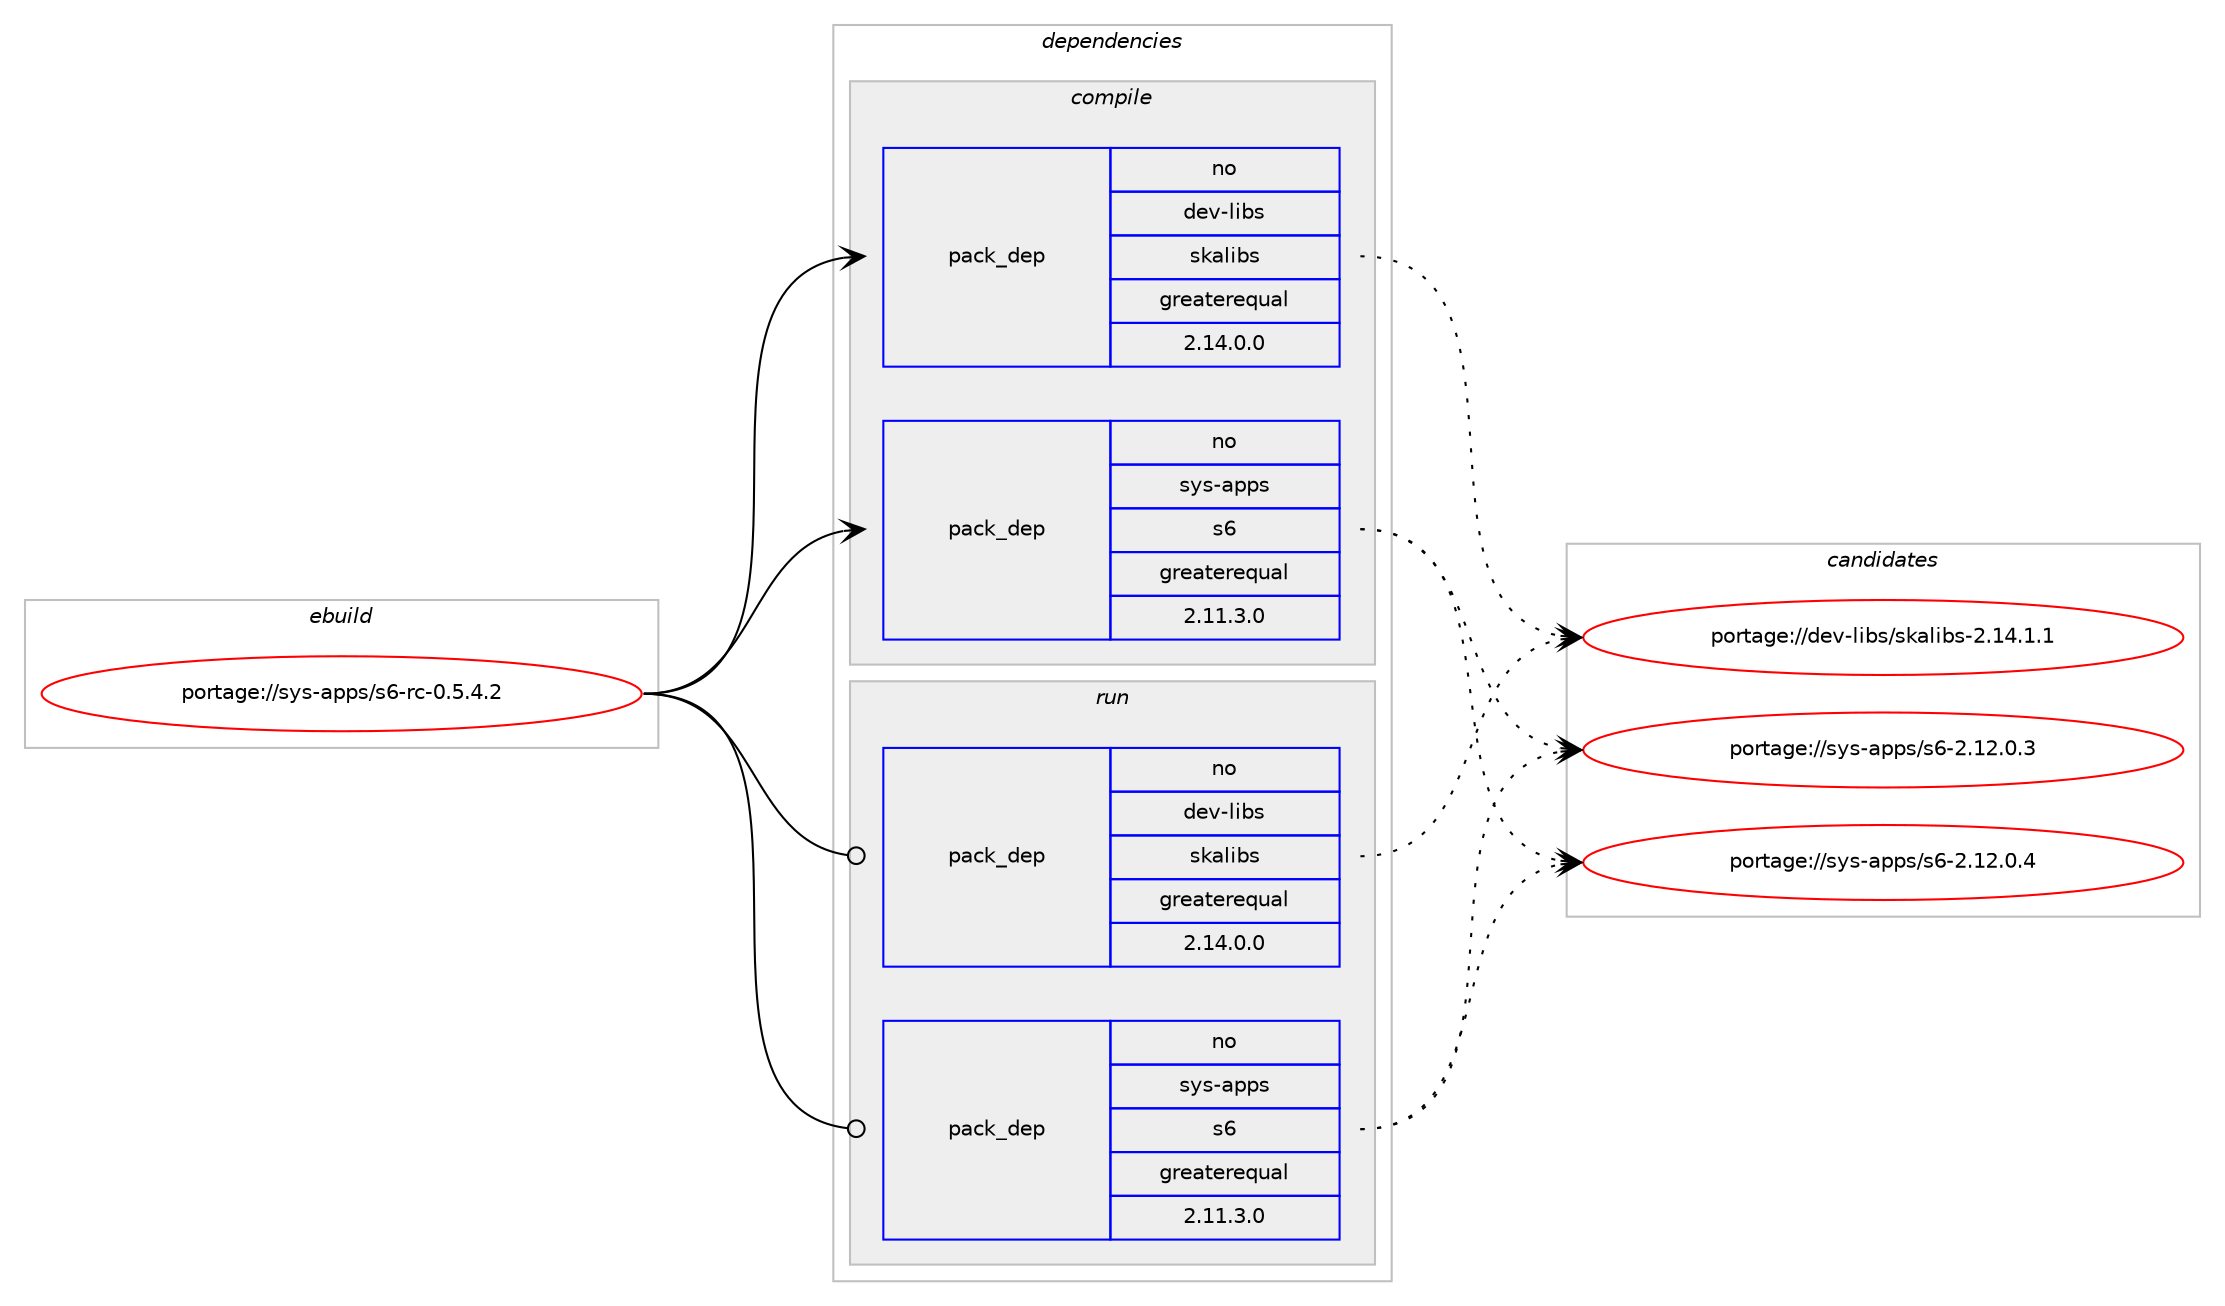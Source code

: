 digraph prolog {

# *************
# Graph options
# *************

newrank=true;
concentrate=true;
compound=true;
graph [rankdir=LR,fontname=Helvetica,fontsize=10,ranksep=1.5];#, ranksep=2.5, nodesep=0.2];
edge  [arrowhead=vee];
node  [fontname=Helvetica,fontsize=10];

# **********
# The ebuild
# **********

subgraph cluster_leftcol {
color=gray;
rank=same;
label=<<i>ebuild</i>>;
id [label="portage://sys-apps/s6-rc-0.5.4.2", color=red, width=4, href="../sys-apps/s6-rc-0.5.4.2.svg"];
}

# ****************
# The dependencies
# ****************

subgraph cluster_midcol {
color=gray;
label=<<i>dependencies</i>>;
subgraph cluster_compile {
fillcolor="#eeeeee";
style=filled;
label=<<i>compile</i>>;
# *** BEGIN UNKNOWN DEPENDENCY TYPE (TODO) ***
# id -> package_dependency(portage://sys-apps/s6-rc-0.5.4.2,install,no,dev-lang,execline,none,[,,],any_same_slot,[])
# *** END UNKNOWN DEPENDENCY TYPE (TODO) ***

subgraph pack298 {
dependency1053 [label=<<TABLE BORDER="0" CELLBORDER="1" CELLSPACING="0" CELLPADDING="4" WIDTH="220"><TR><TD ROWSPAN="6" CELLPADDING="30">pack_dep</TD></TR><TR><TD WIDTH="110">no</TD></TR><TR><TD>dev-libs</TD></TR><TR><TD>skalibs</TD></TR><TR><TD>greaterequal</TD></TR><TR><TD>2.14.0.0</TD></TR></TABLE>>, shape=none, color=blue];
}
id:e -> dependency1053:w [weight=20,style="solid",arrowhead="vee"];
subgraph pack299 {
dependency1054 [label=<<TABLE BORDER="0" CELLBORDER="1" CELLSPACING="0" CELLPADDING="4" WIDTH="220"><TR><TD ROWSPAN="6" CELLPADDING="30">pack_dep</TD></TR><TR><TD WIDTH="110">no</TD></TR><TR><TD>sys-apps</TD></TR><TR><TD>s6</TD></TR><TR><TD>greaterequal</TD></TR><TR><TD>2.11.3.0</TD></TR></TABLE>>, shape=none, color=blue];
}
id:e -> dependency1054:w [weight=20,style="solid",arrowhead="vee"];
}
subgraph cluster_compileandrun {
fillcolor="#eeeeee";
style=filled;
label=<<i>compile and run</i>>;
}
subgraph cluster_run {
fillcolor="#eeeeee";
style=filled;
label=<<i>run</i>>;
# *** BEGIN UNKNOWN DEPENDENCY TYPE (TODO) ***
# id -> package_dependency(portage://sys-apps/s6-rc-0.5.4.2,run,no,dev-lang,execline,none,[,,],any_same_slot,[])
# *** END UNKNOWN DEPENDENCY TYPE (TODO) ***

subgraph pack300 {
dependency1055 [label=<<TABLE BORDER="0" CELLBORDER="1" CELLSPACING="0" CELLPADDING="4" WIDTH="220"><TR><TD ROWSPAN="6" CELLPADDING="30">pack_dep</TD></TR><TR><TD WIDTH="110">no</TD></TR><TR><TD>dev-libs</TD></TR><TR><TD>skalibs</TD></TR><TR><TD>greaterequal</TD></TR><TR><TD>2.14.0.0</TD></TR></TABLE>>, shape=none, color=blue];
}
id:e -> dependency1055:w [weight=20,style="solid",arrowhead="odot"];
subgraph pack301 {
dependency1056 [label=<<TABLE BORDER="0" CELLBORDER="1" CELLSPACING="0" CELLPADDING="4" WIDTH="220"><TR><TD ROWSPAN="6" CELLPADDING="30">pack_dep</TD></TR><TR><TD WIDTH="110">no</TD></TR><TR><TD>sys-apps</TD></TR><TR><TD>s6</TD></TR><TR><TD>greaterequal</TD></TR><TR><TD>2.11.3.0</TD></TR></TABLE>>, shape=none, color=blue];
}
id:e -> dependency1056:w [weight=20,style="solid",arrowhead="odot"];
}
}

# **************
# The candidates
# **************

subgraph cluster_choices {
rank=same;
color=gray;
label=<<i>candidates</i>>;

subgraph choice298 {
color=black;
nodesep=1;
choice1001011184510810598115471151079710810598115455046495246494649 [label="portage://dev-libs/skalibs-2.14.1.1", color=red, width=4,href="../dev-libs/skalibs-2.14.1.1.svg"];
dependency1053:e -> choice1001011184510810598115471151079710810598115455046495246494649:w [style=dotted,weight="100"];
}
subgraph choice299 {
color=black;
nodesep=1;
choice11512111545971121121154711554455046495046484651 [label="portage://sys-apps/s6-2.12.0.3", color=red, width=4,href="../sys-apps/s6-2.12.0.3.svg"];
choice11512111545971121121154711554455046495046484652 [label="portage://sys-apps/s6-2.12.0.4", color=red, width=4,href="../sys-apps/s6-2.12.0.4.svg"];
dependency1054:e -> choice11512111545971121121154711554455046495046484651:w [style=dotted,weight="100"];
dependency1054:e -> choice11512111545971121121154711554455046495046484652:w [style=dotted,weight="100"];
}
subgraph choice300 {
color=black;
nodesep=1;
choice1001011184510810598115471151079710810598115455046495246494649 [label="portage://dev-libs/skalibs-2.14.1.1", color=red, width=4,href="../dev-libs/skalibs-2.14.1.1.svg"];
dependency1055:e -> choice1001011184510810598115471151079710810598115455046495246494649:w [style=dotted,weight="100"];
}
subgraph choice301 {
color=black;
nodesep=1;
choice11512111545971121121154711554455046495046484651 [label="portage://sys-apps/s6-2.12.0.3", color=red, width=4,href="../sys-apps/s6-2.12.0.3.svg"];
choice11512111545971121121154711554455046495046484652 [label="portage://sys-apps/s6-2.12.0.4", color=red, width=4,href="../sys-apps/s6-2.12.0.4.svg"];
dependency1056:e -> choice11512111545971121121154711554455046495046484651:w [style=dotted,weight="100"];
dependency1056:e -> choice11512111545971121121154711554455046495046484652:w [style=dotted,weight="100"];
}
}

}
